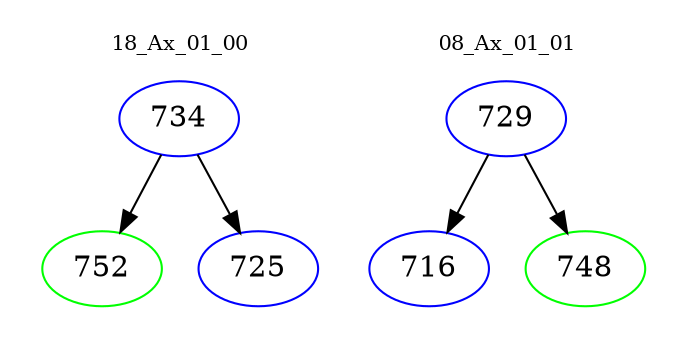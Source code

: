 digraph{
subgraph cluster_0 {
color = white
label = "18_Ax_01_00";
fontsize=10;
T0_734 [label="734", color="blue"]
T0_734 -> T0_752 [color="black"]
T0_752 [label="752", color="green"]
T0_734 -> T0_725 [color="black"]
T0_725 [label="725", color="blue"]
}
subgraph cluster_1 {
color = white
label = "08_Ax_01_01";
fontsize=10;
T1_729 [label="729", color="blue"]
T1_729 -> T1_716 [color="black"]
T1_716 [label="716", color="blue"]
T1_729 -> T1_748 [color="black"]
T1_748 [label="748", color="green"]
}
}
